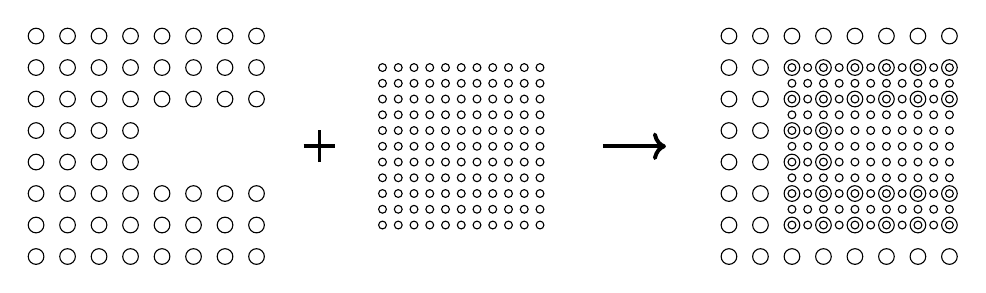 \begin{tikzpicture}[
	scale=0.4,
	coarse/.style={circle,draw=black,inner sep=2pt},
	fine/.style={circle,draw=black,inner sep=1pt}
]

\foreach \x in {0,...,3}
	\foreach \y in {0,...,7}
		\node[coarse] at (\x,\y){ };
\foreach \x in {4,...,7}
	\foreach \y in {0,...,2}
		\node[coarse] at (\x,\y){ };
\foreach \x in {4,...,7}
	\foreach \y in {5,...,7}
		\node[coarse] at (\x,\y){ };

\draw (9,3.5) node[cross out,draw=black,line width=0.5mm,rotate=45]{};

\foreach \x in {0,...,10}
	\foreach \y in {0,...,10}
		\node[fine] at (11+0.5*\x,1+0.5*\y){ };

\draw[->,line width=0.5mm] (18,3.5) -- (20,3.5);

\foreach \x in {22,...,25}
	\foreach \y in {0,...,7}
		\node[coarse] at (\x,\y){ };
\foreach \x in {26,...,29}
	\foreach \y in {0,...,2}
		\node[coarse] at (\x,\y){ };
\foreach \x in {26,...,29}
	\foreach \y in {5,...,7}
		\node[coarse] at (\x,\y){ };

\foreach \x in {0,...,10}
	\foreach \y in {0,...,10}
		\node[fine] at (24+0.5*\x,1+0.5*\y){ };
\end{tikzpicture}
